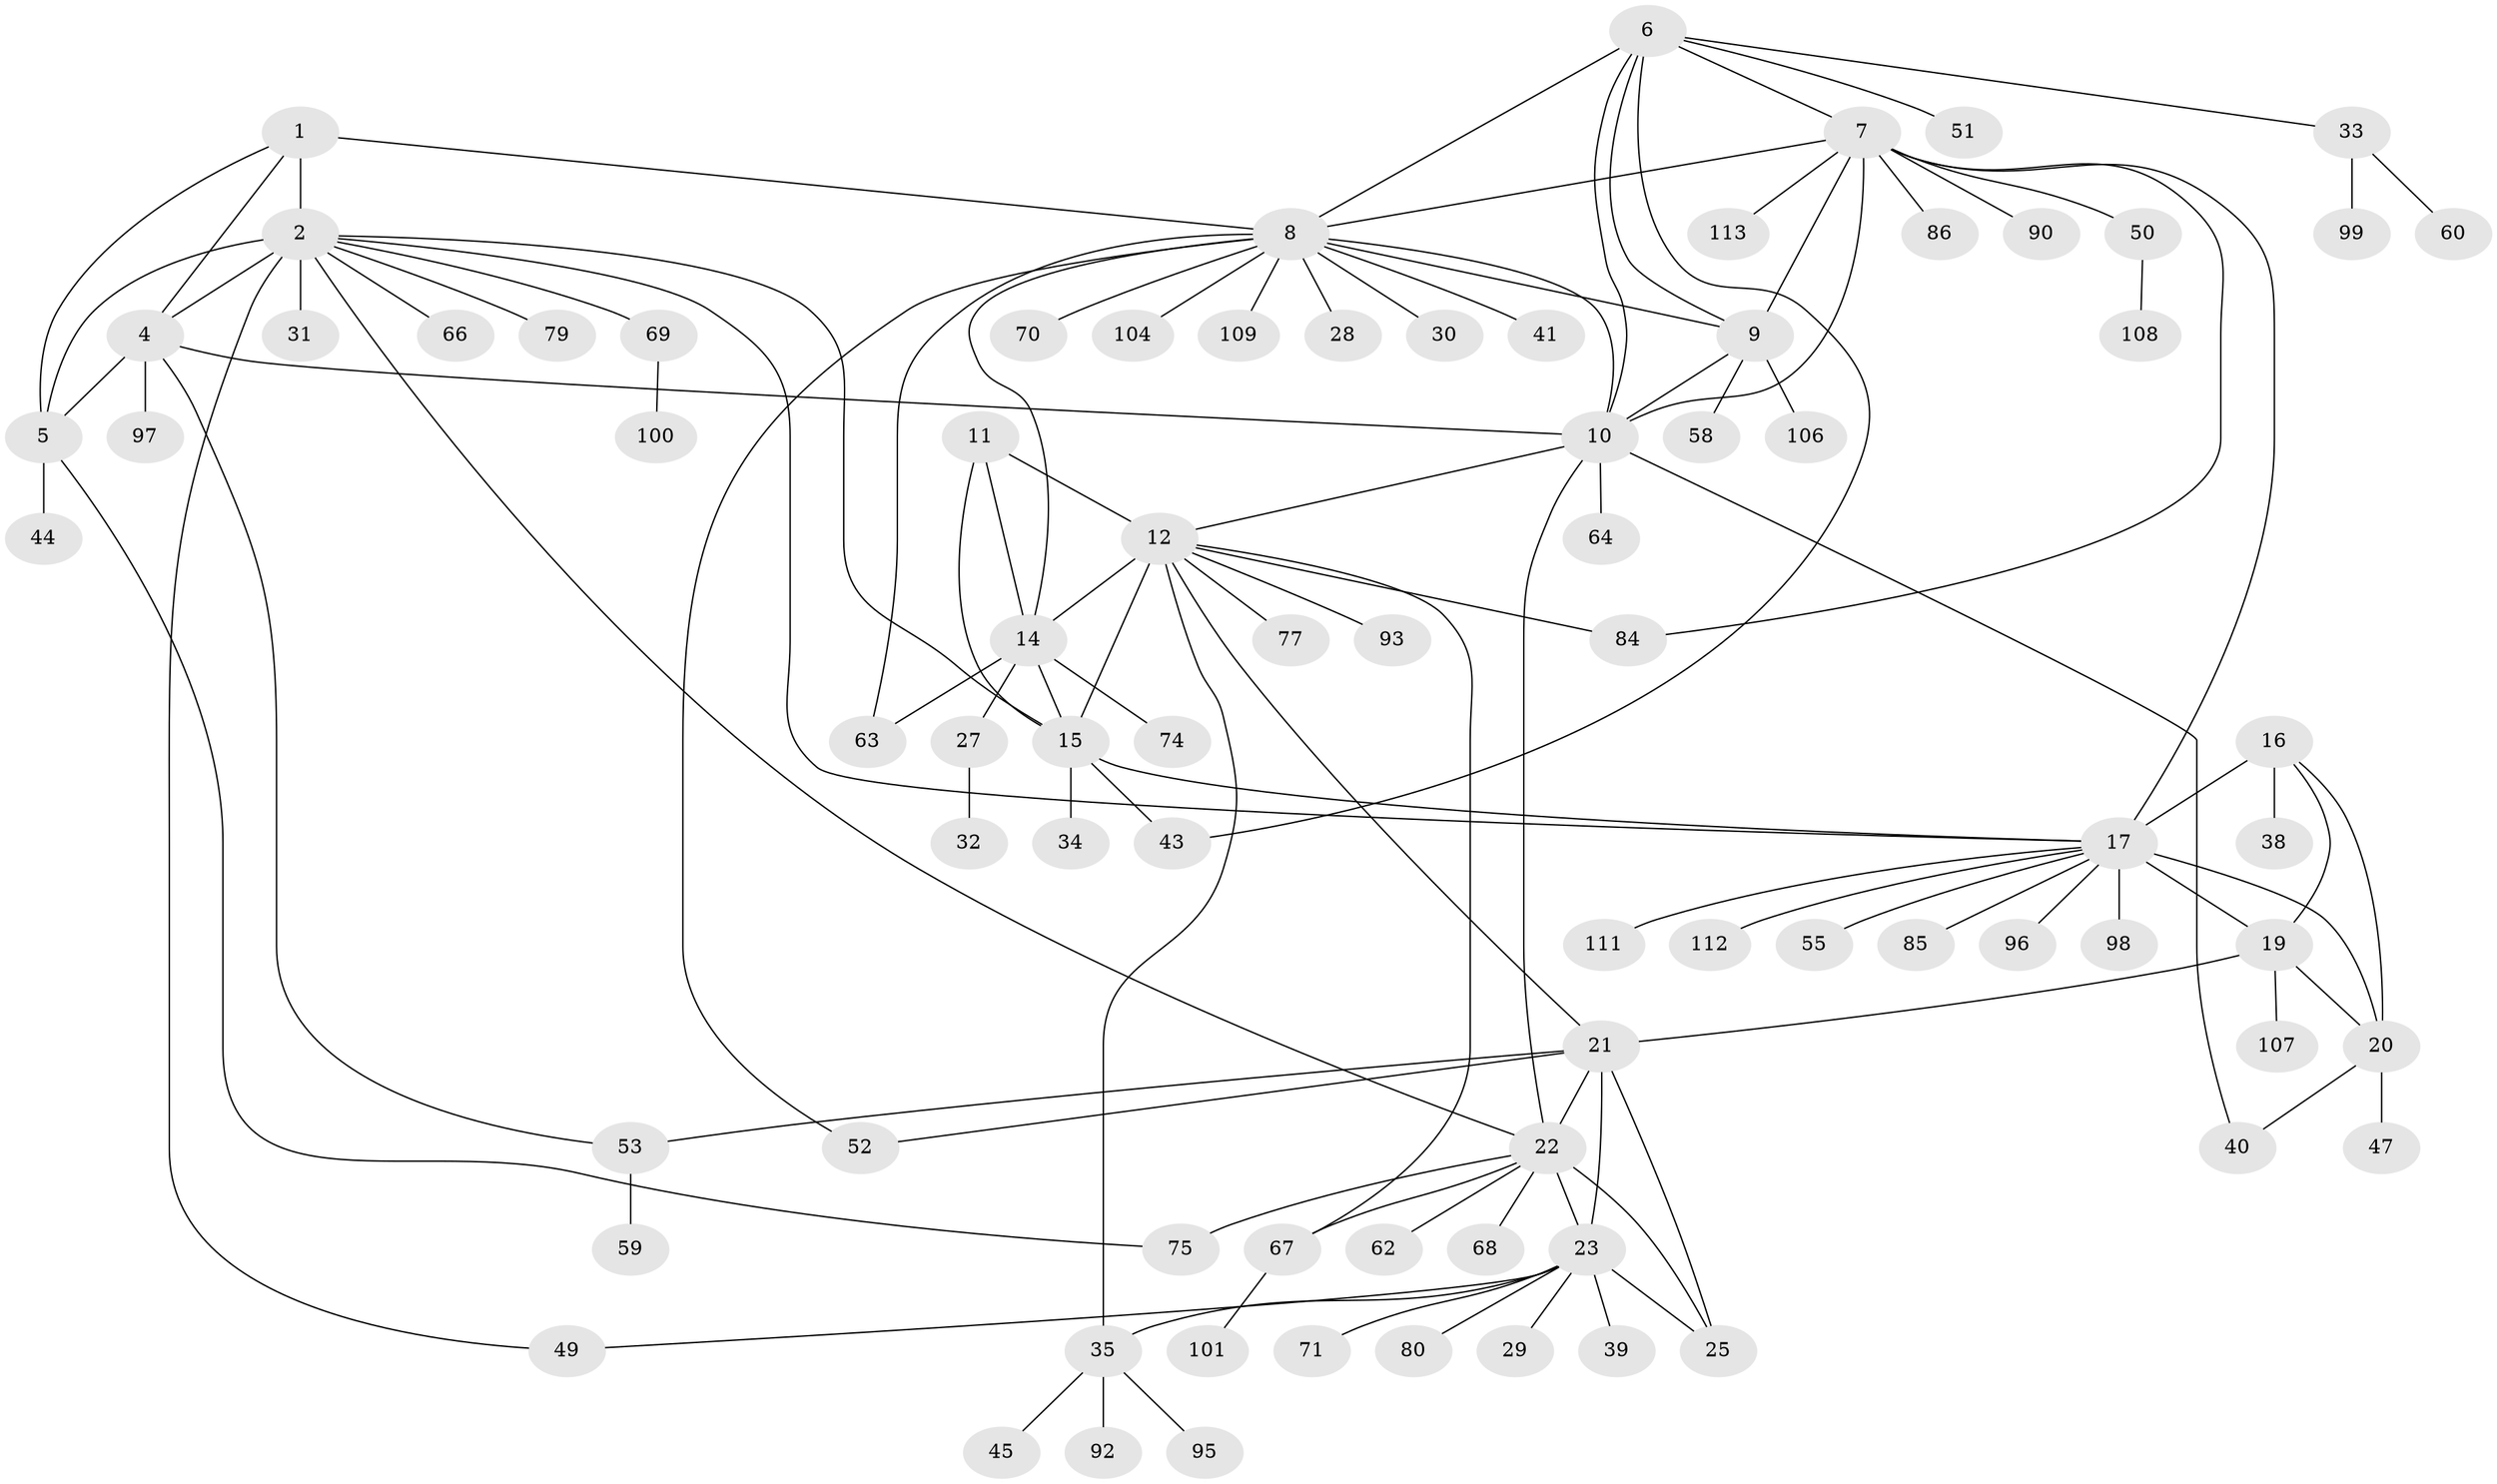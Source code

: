 // original degree distribution, {6: 0.02654867256637168, 7: 0.04424778761061947, 9: 0.04424778761061947, 8: 0.035398230088495575, 10: 0.017699115044247787, 13: 0.008849557522123894, 5: 0.035398230088495575, 11: 0.008849557522123894, 4: 0.02654867256637168, 1: 0.5221238938053098, 2: 0.20353982300884957, 3: 0.02654867256637168}
// Generated by graph-tools (version 1.1) at 2025/11/02/27/25 16:11:36]
// undirected, 82 vertices, 117 edges
graph export_dot {
graph [start="1"]
  node [color=gray90,style=filled];
  1 [super="+105"];
  2 [super="+3"];
  4 [super="+72"];
  5 [super="+54"];
  6 [super="+26"];
  7 [super="+73"];
  8 [super="+91"];
  9 [super="+110"];
  10 [super="+36"];
  11 [super="+57"];
  12 [super="+13"];
  14 [super="+61"];
  15 [super="+83"];
  16 [super="+88"];
  17 [super="+18"];
  19 [super="+42"];
  20 [super="+37"];
  21 [super="+46"];
  22 [super="+24"];
  23 [super="+94"];
  25;
  27;
  28;
  29;
  30;
  31;
  32;
  33 [super="+78"];
  34;
  35 [super="+103"];
  38;
  39;
  40 [super="+48"];
  41 [super="+56"];
  43 [super="+65"];
  44 [super="+81"];
  45;
  47;
  49;
  50;
  51;
  52;
  53 [super="+82"];
  55;
  58;
  59;
  60;
  62;
  63;
  64;
  66 [super="+87"];
  67 [super="+89"];
  68;
  69;
  70 [super="+76"];
  71;
  74;
  75;
  77;
  79;
  80;
  84 [super="+102"];
  85;
  86;
  90;
  92;
  93;
  95;
  96;
  97;
  98;
  99;
  100;
  101;
  104;
  106;
  107;
  108;
  109;
  111;
  112;
  113;
  1 -- 2 [weight=2];
  1 -- 4;
  1 -- 5;
  1 -- 8;
  2 -- 4 [weight=2];
  2 -- 5 [weight=2];
  2 -- 66;
  2 -- 69;
  2 -- 15;
  2 -- 79;
  2 -- 49;
  2 -- 22;
  2 -- 31;
  2 -- 17;
  4 -- 5;
  4 -- 53;
  4 -- 97;
  4 -- 10;
  5 -- 44;
  5 -- 75;
  6 -- 7;
  6 -- 8;
  6 -- 9;
  6 -- 10;
  6 -- 33;
  6 -- 43;
  6 -- 51;
  7 -- 8;
  7 -- 9;
  7 -- 10;
  7 -- 17;
  7 -- 50;
  7 -- 84;
  7 -- 90;
  7 -- 113;
  7 -- 86;
  8 -- 9;
  8 -- 10;
  8 -- 28;
  8 -- 30;
  8 -- 41;
  8 -- 52;
  8 -- 70;
  8 -- 109;
  8 -- 14;
  8 -- 104;
  8 -- 63;
  9 -- 10;
  9 -- 58;
  9 -- 106;
  10 -- 64;
  10 -- 12;
  10 -- 22;
  10 -- 40;
  11 -- 12 [weight=2];
  11 -- 14;
  11 -- 15;
  12 -- 14 [weight=2];
  12 -- 15 [weight=2];
  12 -- 67;
  12 -- 77;
  12 -- 93;
  12 -- 35;
  12 -- 21;
  12 -- 84;
  14 -- 15;
  14 -- 27;
  14 -- 63;
  14 -- 74;
  15 -- 34;
  15 -- 43;
  15 -- 17;
  16 -- 17 [weight=2];
  16 -- 19;
  16 -- 20;
  16 -- 38;
  17 -- 19 [weight=2];
  17 -- 20 [weight=2];
  17 -- 85;
  17 -- 96;
  17 -- 98;
  17 -- 112;
  17 -- 111;
  17 -- 55;
  19 -- 20;
  19 -- 21;
  19 -- 107;
  20 -- 40;
  20 -- 47;
  21 -- 22 [weight=2];
  21 -- 23;
  21 -- 25;
  21 -- 52;
  21 -- 53;
  22 -- 23 [weight=2];
  22 -- 25 [weight=2];
  22 -- 62;
  22 -- 67;
  22 -- 68;
  22 -- 75;
  23 -- 25;
  23 -- 29;
  23 -- 35;
  23 -- 39;
  23 -- 49;
  23 -- 71;
  23 -- 80;
  27 -- 32;
  33 -- 60;
  33 -- 99;
  35 -- 45;
  35 -- 92;
  35 -- 95;
  50 -- 108;
  53 -- 59;
  67 -- 101;
  69 -- 100;
}
